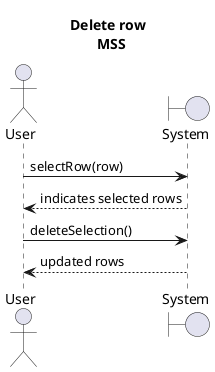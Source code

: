 @startuml
title Delete row \n MSS
Actor User
Boundary System
User-> System: selectRow(row)
System --> User: indicates selected rows
User -> System: deleteSelection()
System --> User: updated rows

@enduml
